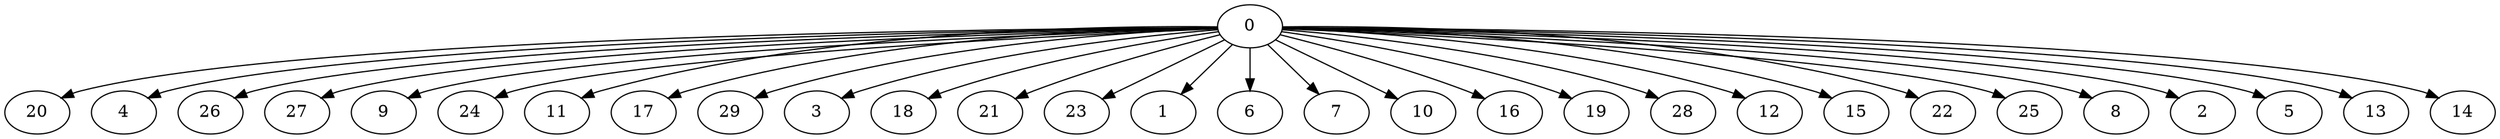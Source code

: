 digraph "Fork_Nodes_30_CCR_10.01_WeightType_Random" {
	graph ["Duplicate states"=0,
		GraphType=Fork,
		"Max states in OPEN"=0,
		Modes="120000ms; topo-ordered tasks, ; Pruning: task equivalence, fixed order ready list, ; F-value: ; Optimisation: best schedule length (\
SL) optimisation on equal, ",
		NumberOfTasks=30,
		"Pruned using list schedule length"=417,
		"States removed from OPEN"=0,
		TargetSystem="Homogeneous-2",
		"Time to schedule (ms)"=627,
		"Total idle time"=27,
		"Total schedule length"=98,
		"Total sequential time"=169,
		"Total states created"=327953
	];
	0	["Finish time"=9,
		Processor=0,
		"Start time"=0,
		Weight=9];
	20	["Finish time"=21,
		Processor=0,
		"Start time"=11,
		Weight=10];
	0 -> 20	[Weight=45];
	4	["Finish time"=68,
		Processor=0,
		"Start time"=59,
		Weight=9];
	0 -> 4	[Weight=81];
	26	["Finish time"=35,
		Processor=0,
		"Start time"=26,
		Weight=9];
	0 -> 26	[Weight=54];
	27	["Finish time"=53,
		Processor=0,
		"Start time"=44,
		Weight=9];
	0 -> 27	[Weight=72];
	9	["Finish time"=55,
		Processor=1,
		"Start time"=47,
		Weight=8];
	0 -> 9	[Weight=36];
	24	["Finish time"=96,
		Processor=0,
		"Start time"=88,
		Weight=8];
	0 -> 24	[Weight=90];
	11	["Finish time"=62,
		Processor=1,
		"Start time"=55,
		Weight=7];
	0 -> 11	[Weight=45];
	17	["Finish time"=75,
		Processor=0,
		"Start time"=68,
		Weight=7];
	0 -> 17	[Weight=81];
	29	["Finish time"=42,
		Processor=0,
		"Start time"=35,
		Weight=7];
	0 -> 29	[Weight=63];
	3	["Finish time"=33,
		Processor=1,
		"Start time"=27,
		Weight=6];
	0 -> 3	[Weight=18];
	18	["Finish time"=81,
		Processor=0,
		"Start time"=75,
		Weight=6];
	0 -> 18	[Weight=81];
	21	["Finish time"=73,
		Processor=1,
		"Start time"=67,
		Weight=6];
	0 -> 21	[Weight=54];
	23	["Finish time"=98,
		Processor=1,
		"Start time"=92,
		Weight=6];
	0 -> 23	[Weight=81];
	1	["Finish time"=92,
		Processor=1,
		"Start time"=87,
		Weight=5];
	0 -> 1	[Weight=72];
	6	["Finish time"=78,
		Processor=1,
		"Start time"=73,
		Weight=5];
	0 -> 6	[Weight=54];
	7	["Finish time"=42,
		Processor=1,
		"Start time"=37,
		Weight=5];
	0 -> 7	[Weight=27];
	10	["Finish time"=83,
		Processor=1,
		"Start time"=78,
		Weight=5];
	0 -> 10	[Weight=54];
	16	["Finish time"=47,
		Processor=1,
		"Start time"=42,
		Weight=5];
	0 -> 16	[Weight=27];
	19	["Finish time"=26,
		Processor=0,
		"Start time"=21,
		Weight=5];
	0 -> 19	[Weight=45];
	28	["Finish time"=67,
		Processor=1,
		"Start time"=62,
		Weight=5];
	0 -> 28	[Weight=45];
	12	["Finish time"=37,
		Processor=1,
		"Start time"=33,
		Weight=4];
	0 -> 12	[Weight=18];
	15	["Finish time"=87,
		Processor=1,
		"Start time"=83,
		Weight=4];
	0 -> 15	[Weight=54];
	22	["Finish time"=85,
		Processor=0,
		"Start time"=81,
		Weight=4];
	0 -> 22	[Weight=81];
	25	["Finish time"=57,
		Processor=0,
		"Start time"=53,
		Weight=4];
	0 -> 25	[Weight=72];
	8	["Finish time"=88,
		Processor=0,
		"Start time"=85,
		Weight=3];
	0 -> 8	[Weight=81];
	2	["Finish time"=59,
		Processor=0,
		"Start time"=57,
		Weight=2];
	0 -> 2	[Weight=72];
	5	["Finish time"=44,
		Processor=0,
		"Start time"=42,
		Weight=2];
	0 -> 5	[Weight=63];
	13	["Finish time"=98,
		Processor=0,
		"Start time"=96,
		Weight=2];
	0 -> 13	[Weight=90];
	14	["Finish time"=11,
		Processor=0,
		"Start time"=9,
		Weight=2];
	0 -> 14	[Weight=36];
}
